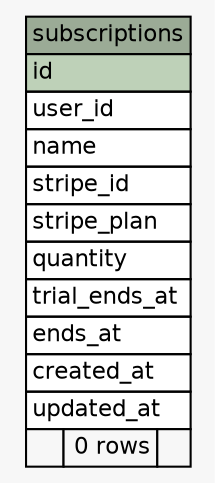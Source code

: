 // dot 2.40.1 on Linux 5.0.0-23-generic
// SchemaSpy rev 590
digraph "subscriptions" {
  graph [
    rankdir="RL"
    bgcolor="#f7f7f7"
    nodesep="0.18"
    ranksep="0.46"
    fontname="Helvetica"
    fontsize="11"
  ];
  node [
    fontname="Helvetica"
    fontsize="11"
    shape="plaintext"
  ];
  edge [
    arrowsize="0.8"
  ];
  "subscriptions" [
    label=<
    <TABLE BORDER="0" CELLBORDER="1" CELLSPACING="0" BGCOLOR="#ffffff">
      <TR><TD COLSPAN="3" BGCOLOR="#9bab96" ALIGN="CENTER">subscriptions</TD></TR>
      <TR><TD PORT="id" COLSPAN="3" BGCOLOR="#bed1b8" ALIGN="LEFT">id</TD></TR>
      <TR><TD PORT="user_id" COLSPAN="3" ALIGN="LEFT">user_id</TD></TR>
      <TR><TD PORT="name" COLSPAN="3" ALIGN="LEFT">name</TD></TR>
      <TR><TD PORT="stripe_id" COLSPAN="3" ALIGN="LEFT">stripe_id</TD></TR>
      <TR><TD PORT="stripe_plan" COLSPAN="3" ALIGN="LEFT">stripe_plan</TD></TR>
      <TR><TD PORT="quantity" COLSPAN="3" ALIGN="LEFT">quantity</TD></TR>
      <TR><TD PORT="trial_ends_at" COLSPAN="3" ALIGN="LEFT">trial_ends_at</TD></TR>
      <TR><TD PORT="ends_at" COLSPAN="3" ALIGN="LEFT">ends_at</TD></TR>
      <TR><TD PORT="created_at" COLSPAN="3" ALIGN="LEFT">created_at</TD></TR>
      <TR><TD PORT="updated_at" COLSPAN="3" ALIGN="LEFT">updated_at</TD></TR>
      <TR><TD ALIGN="LEFT" BGCOLOR="#f7f7f7">  </TD><TD ALIGN="RIGHT" BGCOLOR="#f7f7f7">0 rows</TD><TD ALIGN="RIGHT" BGCOLOR="#f7f7f7">  </TD></TR>
    </TABLE>>
    URL="tables/subscriptions.html"
    tooltip="subscriptions"
  ];
}
